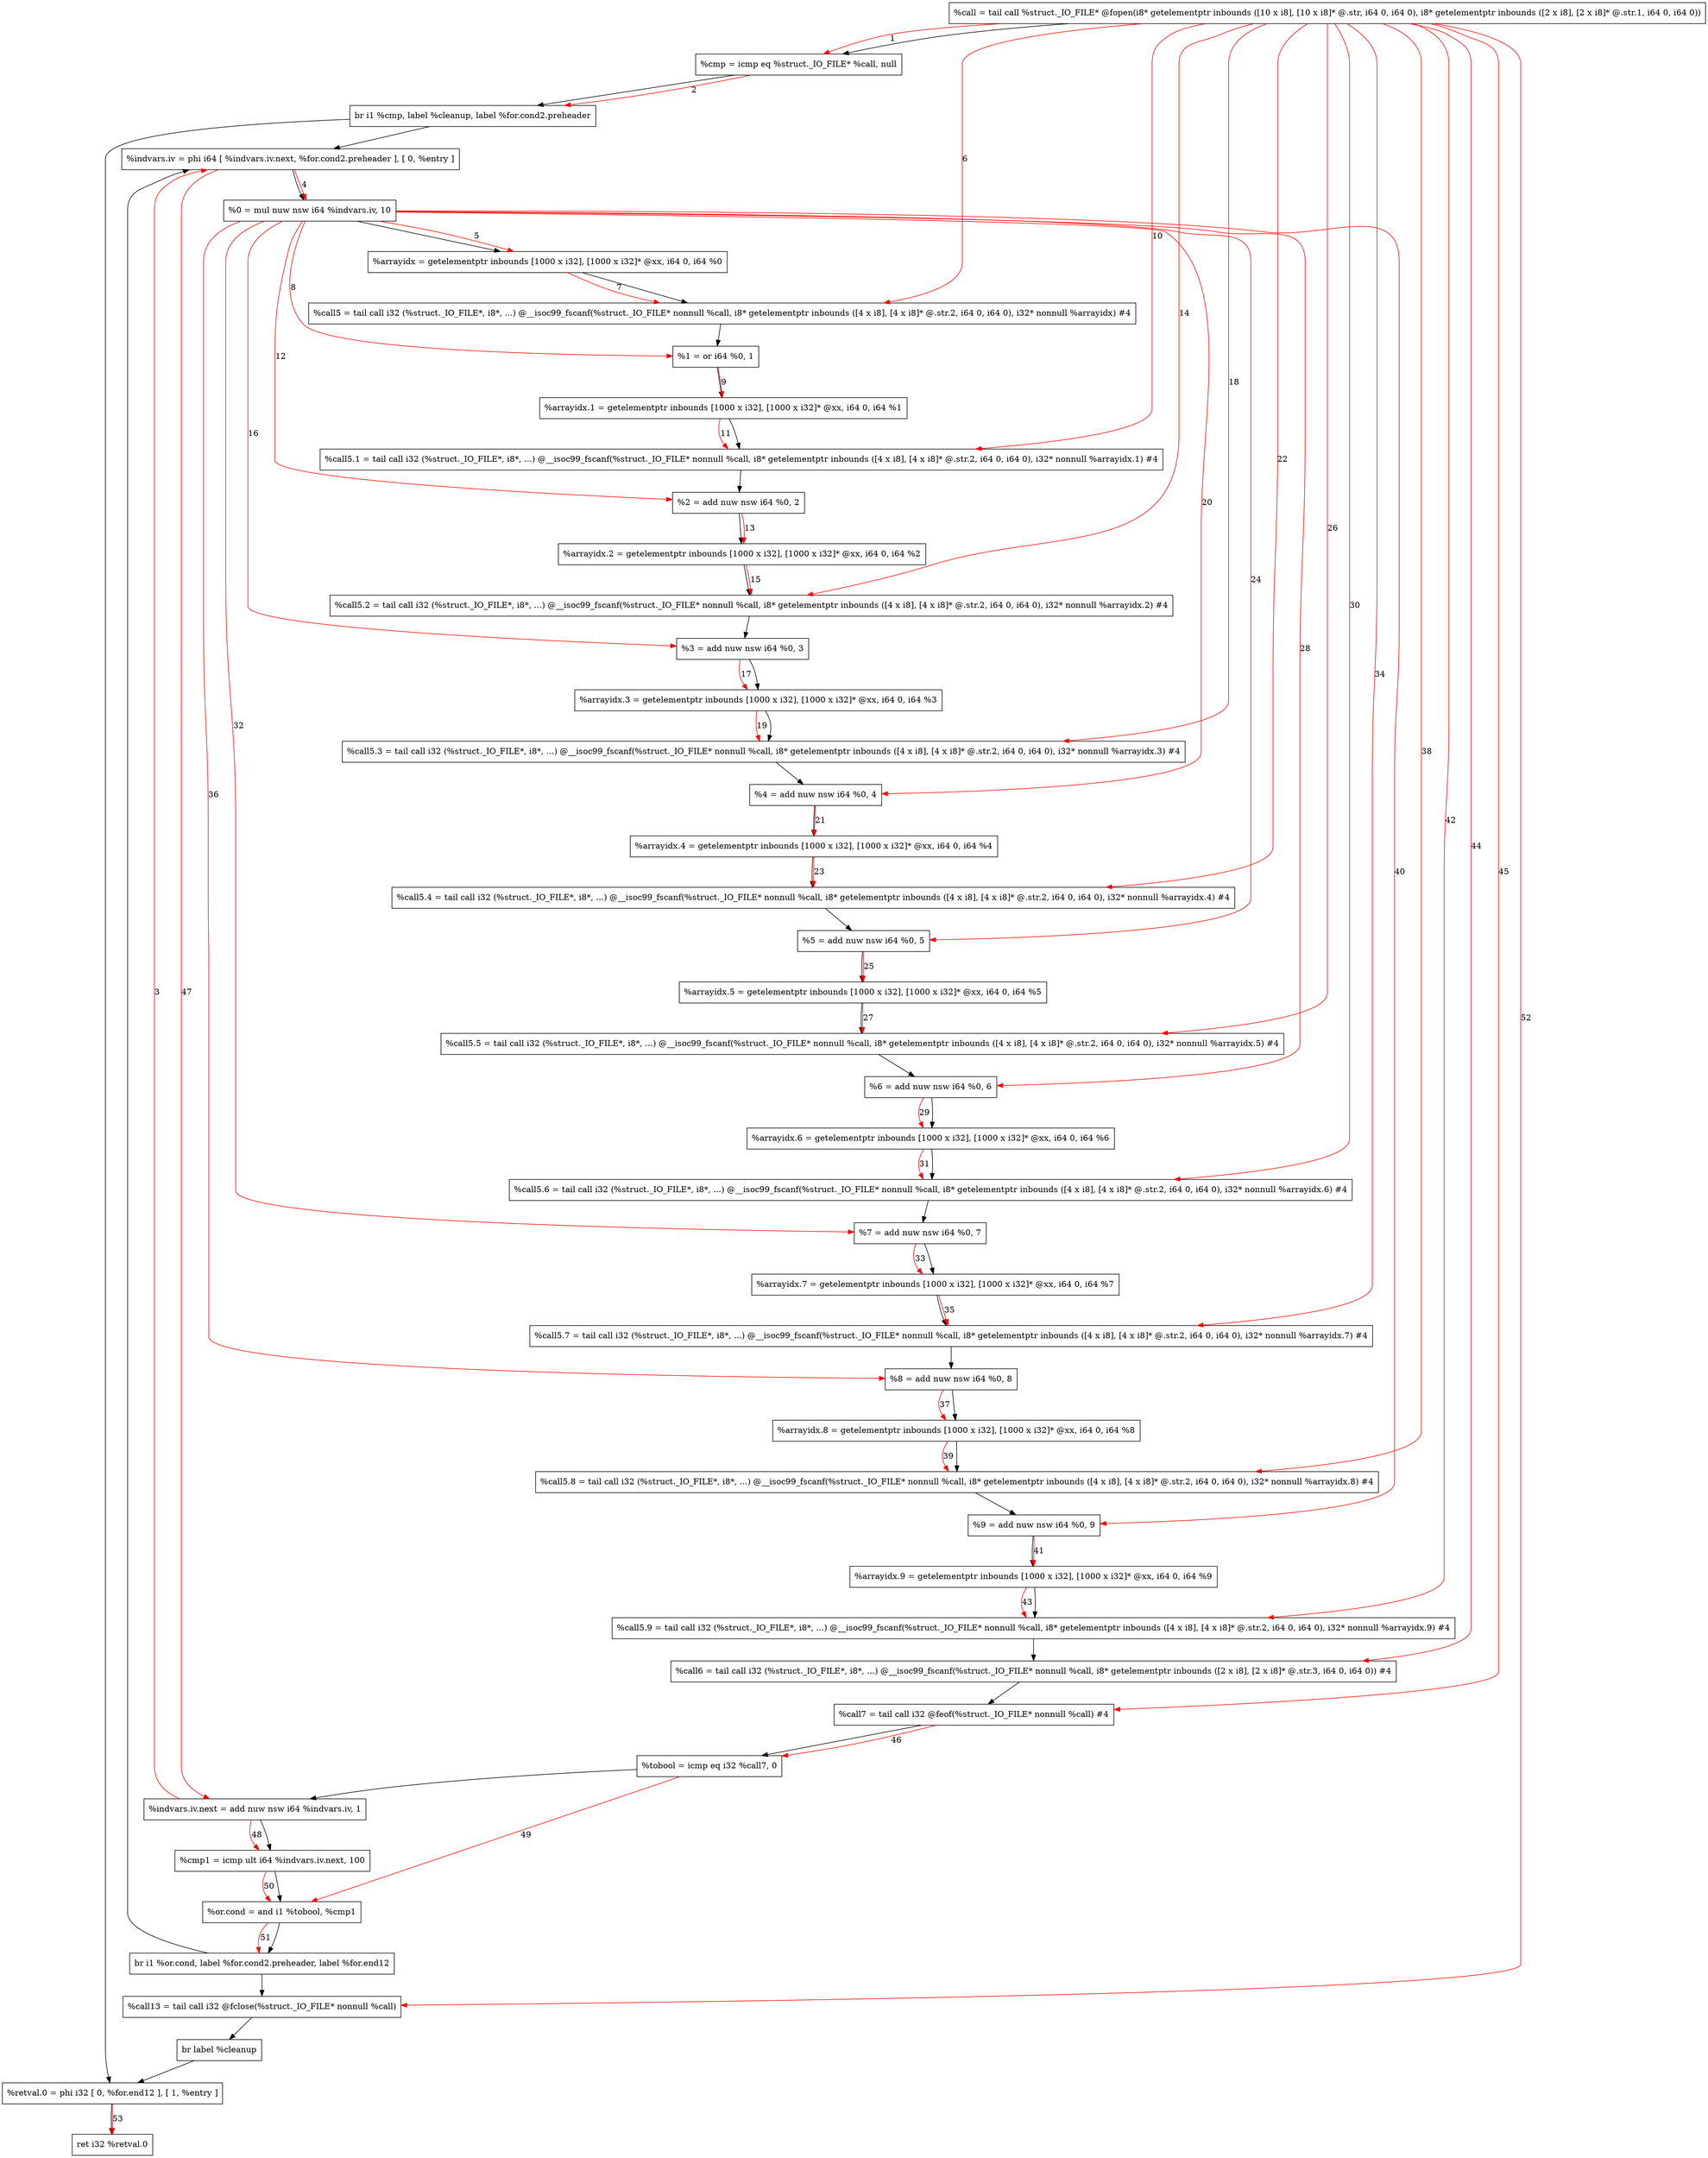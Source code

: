 digraph "CDFG for'func' function" {
	Node0x55bb52912478[shape=record, label="  %call = tail call %struct._IO_FILE* @fopen(i8* getelementptr inbounds ([10 x i8], [10 x i8]* @.str, i64 0, i64 0), i8* getelementptr inbounds ([2 x i8], [2 x i8]* @.str.1, i64 0, i64 0))"]
	Node0x55bb52912980[shape=record, label="  %cmp = icmp eq %struct._IO_FILE* %call, null"]
	Node0x55bb5289adb8[shape=record, label="  br i1 %cmp, label %cleanup, label %for.cond2.preheader"]
	Node0x55bb52912ca8[shape=record, label="  %indvars.iv = phi i64 [ %indvars.iv.next, %for.cond2.preheader ], [ 0, %entry ]"]
	Node0x55bb52912d70[shape=record, label="  %0 = mul nuw nsw i64 %indvars.iv, 10"]
	Node0x55bb52912df8[shape=record, label="  %arrayidx = getelementptr inbounds [1000 x i32], [1000 x i32]* @xx, i64 0, i64 %0"]
	Node0x55bb529130e0[shape=record, label="  %call5 = tail call i32 (%struct._IO_FILE*, i8*, ...) @__isoc99_fscanf(%struct._IO_FILE* nonnull %call, i8* getelementptr inbounds ([4 x i8], [4 x i8]* @.str.2, i64 0, i64 0), i32* nonnull %arrayidx) #4"]
	Node0x55bb52913200[shape=record, label="  %1 = or i64 %0, 1"]
	Node0x55bb529132a8[shape=record, label="  %arrayidx.1 = getelementptr inbounds [1000 x i32], [1000 x i32]* @xx, i64 0, i64 %1"]
	Node0x55bb529133c0[shape=record, label="  %call5.1 = tail call i32 (%struct._IO_FILE*, i8*, ...) @__isoc99_fscanf(%struct._IO_FILE* nonnull %call, i8* getelementptr inbounds ([4 x i8], [4 x i8]* @.str.2, i64 0, i64 0), i32* nonnull %arrayidx.1) #4"]
	Node0x55bb529134b0[shape=record, label="  %2 = add nuw nsw i64 %0, 2"]
	Node0x55bb52913568[shape=record, label="  %arrayidx.2 = getelementptr inbounds [1000 x i32], [1000 x i32]* @xx, i64 0, i64 %2"]
	Node0x55bb52913680[shape=record, label="  %call5.2 = tail call i32 (%struct._IO_FILE*, i8*, ...) @__isoc99_fscanf(%struct._IO_FILE* nonnull %call, i8* getelementptr inbounds ([4 x i8], [4 x i8]* @.str.2, i64 0, i64 0), i32* nonnull %arrayidx.2) #4"]
	Node0x55bb52913770[shape=record, label="  %3 = add nuw nsw i64 %0, 3"]
	Node0x55bb529137f8[shape=record, label="  %arrayidx.3 = getelementptr inbounds [1000 x i32], [1000 x i32]* @xx, i64 0, i64 %3"]
	Node0x55bb52913ad0[shape=record, label="  %call5.3 = tail call i32 (%struct._IO_FILE*, i8*, ...) @__isoc99_fscanf(%struct._IO_FILE* nonnull %call, i8* getelementptr inbounds ([4 x i8], [4 x i8]* @.str.2, i64 0, i64 0), i32* nonnull %arrayidx.3) #4"]
	Node0x55bb52913bc0[shape=record, label="  %4 = add nuw nsw i64 %0, 4"]
	Node0x55bb52913c98[shape=record, label="  %arrayidx.4 = getelementptr inbounds [1000 x i32], [1000 x i32]* @xx, i64 0, i64 %4"]
	Node0x55bb52913da0[shape=record, label="  %call5.4 = tail call i32 (%struct._IO_FILE*, i8*, ...) @__isoc99_fscanf(%struct._IO_FILE* nonnull %call, i8* getelementptr inbounds ([4 x i8], [4 x i8]* @.str.2, i64 0, i64 0), i32* nonnull %arrayidx.4) #4"]
	Node0x55bb52913e90[shape=record, label="  %5 = add nuw nsw i64 %0, 5"]
	Node0x55bb52913f18[shape=record, label="  %arrayidx.5 = getelementptr inbounds [1000 x i32], [1000 x i32]* @xx, i64 0, i64 %5"]
	Node0x55bb52914050[shape=record, label="  %call5.5 = tail call i32 (%struct._IO_FILE*, i8*, ...) @__isoc99_fscanf(%struct._IO_FILE* nonnull %call, i8* getelementptr inbounds ([4 x i8], [4 x i8]* @.str.2, i64 0, i64 0), i32* nonnull %arrayidx.5) #4"]
	Node0x55bb52914140[shape=record, label="  %6 = add nuw nsw i64 %0, 6"]
	Node0x55bb529141c8[shape=record, label="  %arrayidx.6 = getelementptr inbounds [1000 x i32], [1000 x i32]* @xx, i64 0, i64 %6"]
	Node0x55bb52914300[shape=record, label="  %call5.6 = tail call i32 (%struct._IO_FILE*, i8*, ...) @__isoc99_fscanf(%struct._IO_FILE* nonnull %call, i8* getelementptr inbounds ([4 x i8], [4 x i8]* @.str.2, i64 0, i64 0), i32* nonnull %arrayidx.6) #4"]
	Node0x55bb529143f0[shape=record, label="  %7 = add nuw nsw i64 %0, 7"]
	Node0x55bb52914478[shape=record, label="  %arrayidx.7 = getelementptr inbounds [1000 x i32], [1000 x i32]* @xx, i64 0, i64 %7"]
	Node0x55bb529145b0[shape=record, label="  %call5.7 = tail call i32 (%struct._IO_FILE*, i8*, ...) @__isoc99_fscanf(%struct._IO_FILE* nonnull %call, i8* getelementptr inbounds ([4 x i8], [4 x i8]* @.str.2, i64 0, i64 0), i32* nonnull %arrayidx.7) #4"]
	Node0x55bb529146a0[shape=record, label="  %8 = add nuw nsw i64 %0, 8"]
	Node0x55bb52914728[shape=record, label="  %arrayidx.8 = getelementptr inbounds [1000 x i32], [1000 x i32]* @xx, i64 0, i64 %8"]
	Node0x55bb52914860[shape=record, label="  %call5.8 = tail call i32 (%struct._IO_FILE*, i8*, ...) @__isoc99_fscanf(%struct._IO_FILE* nonnull %call, i8* getelementptr inbounds ([4 x i8], [4 x i8]* @.str.2, i64 0, i64 0), i32* nonnull %arrayidx.8) #4"]
	Node0x55bb52914900[shape=record, label="  %9 = add nuw nsw i64 %0, 9"]
	Node0x55bb52914988[shape=record, label="  %arrayidx.9 = getelementptr inbounds [1000 x i32], [1000 x i32]* @xx, i64 0, i64 %9"]
	Node0x55bb52914de0[shape=record, label="  %call5.9 = tail call i32 (%struct._IO_FILE*, i8*, ...) @__isoc99_fscanf(%struct._IO_FILE* nonnull %call, i8* getelementptr inbounds ([4 x i8], [4 x i8]* @.str.2, i64 0, i64 0), i32* nonnull %arrayidx.9) #4"]
	Node0x55bb529157d8[shape=record, label="  %call6 = tail call i32 (%struct._IO_FILE*, i8*, ...) @__isoc99_fscanf(%struct._IO_FILE* nonnull %call, i8* getelementptr inbounds ([2 x i8], [2 x i8]* @.str.3, i64 0, i64 0)) #4"]
	Node0x55bb52915970[shape=record, label="  %call7 = tail call i32 @feof(%struct._IO_FILE* nonnull %call) #4"]
	Node0x55bb52915a60[shape=record, label="  %tobool = icmp eq i32 %call7, 0"]
	Node0x55bb52915af0[shape=record, label="  %indvars.iv.next = add nuw nsw i64 %indvars.iv, 1"]
	Node0x55bb52915b60[shape=record, label="  %cmp1 = icmp ult i64 %indvars.iv.next, 100"]
	Node0x55bb52915bf0[shape=record, label="  %or.cond = and i1 %tobool, %cmp1"]
	Node0x55bb528a6588[shape=record, label="  br i1 %or.cond, label %for.cond2.preheader, label %for.end12"]
	Node0x55bb52915de0[shape=record, label="  %call13 = tail call i32 @fclose(%struct._IO_FILE* nonnull %call)"]
	Node0x55bb52915eb8[shape=record, label="  br label %cleanup"]
	Node0x55bb52915f08[shape=record, label="  %retval.0 = phi i32 [ 0, %for.end12 ], [ 1, %entry ]"]
	Node0x55bb52912a68[shape=record, label="  ret i32 %retval.0"]
	Node0x55bb52912478 -> Node0x55bb52912980
	Node0x55bb52912980 -> Node0x55bb5289adb8
	Node0x55bb5289adb8 -> Node0x55bb52915f08
	Node0x55bb5289adb8 -> Node0x55bb52912ca8
	Node0x55bb52912ca8 -> Node0x55bb52912d70
	Node0x55bb52912d70 -> Node0x55bb52912df8
	Node0x55bb52912df8 -> Node0x55bb529130e0
	Node0x55bb529130e0 -> Node0x55bb52913200
	Node0x55bb52913200 -> Node0x55bb529132a8
	Node0x55bb529132a8 -> Node0x55bb529133c0
	Node0x55bb529133c0 -> Node0x55bb529134b0
	Node0x55bb529134b0 -> Node0x55bb52913568
	Node0x55bb52913568 -> Node0x55bb52913680
	Node0x55bb52913680 -> Node0x55bb52913770
	Node0x55bb52913770 -> Node0x55bb529137f8
	Node0x55bb529137f8 -> Node0x55bb52913ad0
	Node0x55bb52913ad0 -> Node0x55bb52913bc0
	Node0x55bb52913bc0 -> Node0x55bb52913c98
	Node0x55bb52913c98 -> Node0x55bb52913da0
	Node0x55bb52913da0 -> Node0x55bb52913e90
	Node0x55bb52913e90 -> Node0x55bb52913f18
	Node0x55bb52913f18 -> Node0x55bb52914050
	Node0x55bb52914050 -> Node0x55bb52914140
	Node0x55bb52914140 -> Node0x55bb529141c8
	Node0x55bb529141c8 -> Node0x55bb52914300
	Node0x55bb52914300 -> Node0x55bb529143f0
	Node0x55bb529143f0 -> Node0x55bb52914478
	Node0x55bb52914478 -> Node0x55bb529145b0
	Node0x55bb529145b0 -> Node0x55bb529146a0
	Node0x55bb529146a0 -> Node0x55bb52914728
	Node0x55bb52914728 -> Node0x55bb52914860
	Node0x55bb52914860 -> Node0x55bb52914900
	Node0x55bb52914900 -> Node0x55bb52914988
	Node0x55bb52914988 -> Node0x55bb52914de0
	Node0x55bb52914de0 -> Node0x55bb529157d8
	Node0x55bb529157d8 -> Node0x55bb52915970
	Node0x55bb52915970 -> Node0x55bb52915a60
	Node0x55bb52915a60 -> Node0x55bb52915af0
	Node0x55bb52915af0 -> Node0x55bb52915b60
	Node0x55bb52915b60 -> Node0x55bb52915bf0
	Node0x55bb52915bf0 -> Node0x55bb528a6588
	Node0x55bb528a6588 -> Node0x55bb52912ca8
	Node0x55bb528a6588 -> Node0x55bb52915de0
	Node0x55bb52915de0 -> Node0x55bb52915eb8
	Node0x55bb52915eb8 -> Node0x55bb52915f08
	Node0x55bb52915f08 -> Node0x55bb52912a68
edge [color=red]
	Node0x55bb52912478 -> Node0x55bb52912980[label="1"]
	Node0x55bb52912980 -> Node0x55bb5289adb8[label="2"]
	Node0x55bb52915af0 -> Node0x55bb52912ca8[label="3"]
	Node0x55bb52912ca8 -> Node0x55bb52912d70[label="4"]
	Node0x55bb52912d70 -> Node0x55bb52912df8[label="5"]
	Node0x55bb52912478 -> Node0x55bb529130e0[label="6"]
	Node0x55bb52912df8 -> Node0x55bb529130e0[label="7"]
	Node0x55bb52912d70 -> Node0x55bb52913200[label="8"]
	Node0x55bb52913200 -> Node0x55bb529132a8[label="9"]
	Node0x55bb52912478 -> Node0x55bb529133c0[label="10"]
	Node0x55bb529132a8 -> Node0x55bb529133c0[label="11"]
	Node0x55bb52912d70 -> Node0x55bb529134b0[label="12"]
	Node0x55bb529134b0 -> Node0x55bb52913568[label="13"]
	Node0x55bb52912478 -> Node0x55bb52913680[label="14"]
	Node0x55bb52913568 -> Node0x55bb52913680[label="15"]
	Node0x55bb52912d70 -> Node0x55bb52913770[label="16"]
	Node0x55bb52913770 -> Node0x55bb529137f8[label="17"]
	Node0x55bb52912478 -> Node0x55bb52913ad0[label="18"]
	Node0x55bb529137f8 -> Node0x55bb52913ad0[label="19"]
	Node0x55bb52912d70 -> Node0x55bb52913bc0[label="20"]
	Node0x55bb52913bc0 -> Node0x55bb52913c98[label="21"]
	Node0x55bb52912478 -> Node0x55bb52913da0[label="22"]
	Node0x55bb52913c98 -> Node0x55bb52913da0[label="23"]
	Node0x55bb52912d70 -> Node0x55bb52913e90[label="24"]
	Node0x55bb52913e90 -> Node0x55bb52913f18[label="25"]
	Node0x55bb52912478 -> Node0x55bb52914050[label="26"]
	Node0x55bb52913f18 -> Node0x55bb52914050[label="27"]
	Node0x55bb52912d70 -> Node0x55bb52914140[label="28"]
	Node0x55bb52914140 -> Node0x55bb529141c8[label="29"]
	Node0x55bb52912478 -> Node0x55bb52914300[label="30"]
	Node0x55bb529141c8 -> Node0x55bb52914300[label="31"]
	Node0x55bb52912d70 -> Node0x55bb529143f0[label="32"]
	Node0x55bb529143f0 -> Node0x55bb52914478[label="33"]
	Node0x55bb52912478 -> Node0x55bb529145b0[label="34"]
	Node0x55bb52914478 -> Node0x55bb529145b0[label="35"]
	Node0x55bb52912d70 -> Node0x55bb529146a0[label="36"]
	Node0x55bb529146a0 -> Node0x55bb52914728[label="37"]
	Node0x55bb52912478 -> Node0x55bb52914860[label="38"]
	Node0x55bb52914728 -> Node0x55bb52914860[label="39"]
	Node0x55bb52912d70 -> Node0x55bb52914900[label="40"]
	Node0x55bb52914900 -> Node0x55bb52914988[label="41"]
	Node0x55bb52912478 -> Node0x55bb52914de0[label="42"]
	Node0x55bb52914988 -> Node0x55bb52914de0[label="43"]
	Node0x55bb52912478 -> Node0x55bb529157d8[label="44"]
	Node0x55bb52912478 -> Node0x55bb52915970[label="45"]
	Node0x55bb52915970 -> Node0x55bb52915a60[label="46"]
	Node0x55bb52912ca8 -> Node0x55bb52915af0[label="47"]
	Node0x55bb52915af0 -> Node0x55bb52915b60[label="48"]
	Node0x55bb52915a60 -> Node0x55bb52915bf0[label="49"]
	Node0x55bb52915b60 -> Node0x55bb52915bf0[label="50"]
	Node0x55bb52915bf0 -> Node0x55bb528a6588[label="51"]
	Node0x55bb52912478 -> Node0x55bb52915de0[label="52"]
	Node0x55bb52915f08 -> Node0x55bb52912a68[label="53"]
}
